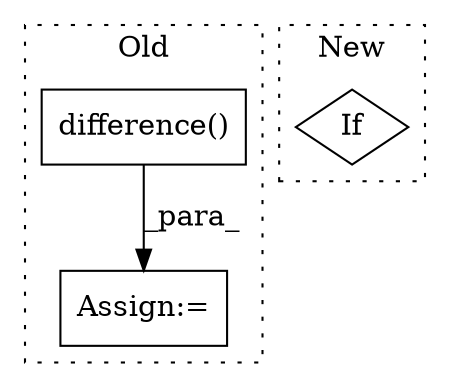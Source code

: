 digraph G {
subgraph cluster0 {
1 [label="difference()" a="75" s="3443,3501" l="36,1" shape="box"];
3 [label="Assign:=" a="68" s="3440" l="3" shape="box"];
label = "Old";
style="dotted";
}
subgraph cluster1 {
2 [label="If" a="96" s="3368" l="3" shape="diamond"];
label = "New";
style="dotted";
}
1 -> 3 [label="_para_"];
}